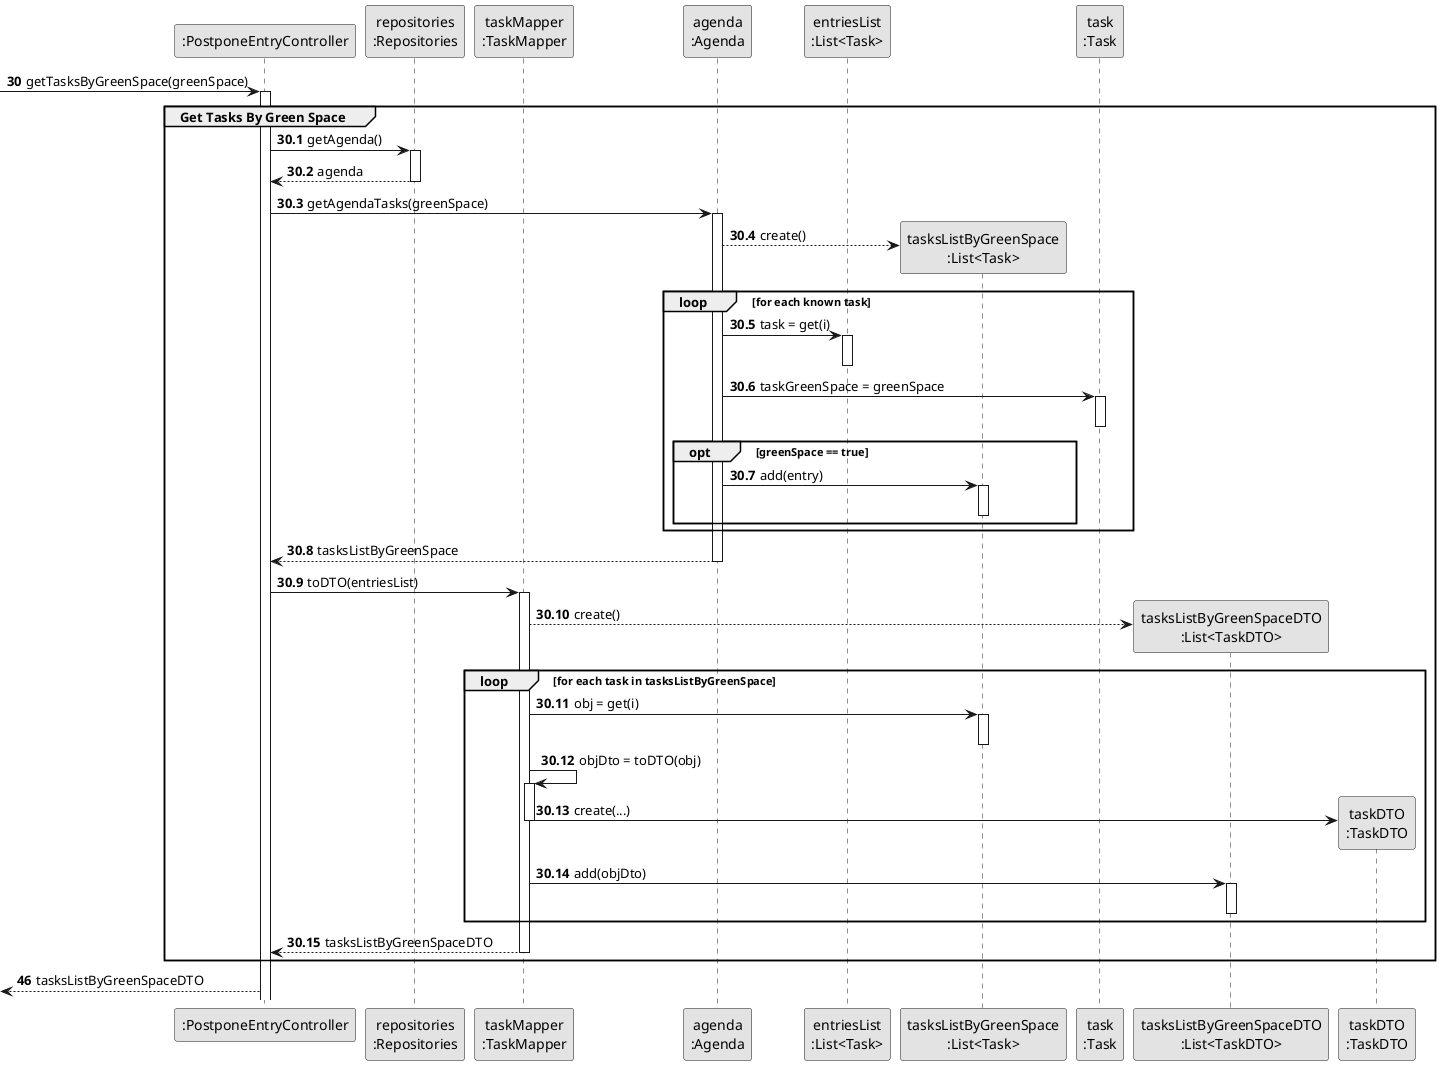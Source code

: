 @startuml
skinparam monochrome true
skinparam packageStyle rectangle
skinparam shadowing false

participant ":PostponeEntryController" as CTRL
participant "repositories\n:Repositories" as PLAT
participant "taskMapper\n:TaskMapper" as TaskMapper
participant "agenda\n:Agenda" as Agenda
participant "entriesList\n:List<Task>" as entriesList
participant "tasksListByGreenSpace\n:List<Task>" as tasksListByGreenSpace
participant "task\n:Task" as task
participant "tasksListByGreenSpaceDTO\n:List<TaskDTO>" as tasksListByGreenSpaceDTO
participant "taskDTO\n:TaskDTO" as TaskDTO

autonumber 30
-> CTRL : getTasksByGreenSpace(greenSpace)

autonumber 30.1

activate CTRL
    group Get Tasks By Green Space
           CTRL -> PLAT : getAgenda()
           activate PLAT

           PLAT --> CTRL : agenda
           deactivate PLAT

           CTRL -> Agenda : getAgendaTasks(greenSpace)
           activate Agenda

           Agenda --> tasksListByGreenSpace** : create()

           loop for each known task

           Agenda -> entriesList : task = get(i)
           activate entriesList
           deactivate entriesList

           Agenda -> task : taskGreenSpace = greenSpace
           activate task
           deactivate task

           opt greenSpace == true
           Agenda -> tasksListByGreenSpace : add(entry)
           activate tasksListByGreenSpace
           deactivate tasksListByGreenSpace
           end opt

           end loop

           Agenda --> CTRL : tasksListByGreenSpace
           deactivate Agenda

           CTRL -> TaskMapper : toDTO(entriesList)
           activate TaskMapper

           TaskMapper --> tasksListByGreenSpaceDTO** : create()

           loop for each task in tasksListByGreenSpace

           TaskMapper -> tasksListByGreenSpace : obj = get(i)
           activate tasksListByGreenSpace
           deactivate tasksListByGreenSpace

           TaskMapper -> TaskMapper : objDto = toDTO(obj)
           activate TaskMapper

           TaskMapper -> TaskDTO** : create(...)
           deactivate TaskMapper

           TaskMapper -> tasksListByGreenSpaceDTO : add(objDto)
           activate tasksListByGreenSpaceDTO
           deactivate tasksListByGreenSpaceDTO

           end loop

           TaskMapper --> CTRL : tasksListByGreenSpaceDTO
           deactivate TaskMapper

end group
autonumber 46
<-- CTRL : tasksListByGreenSpaceDTO

@enduml